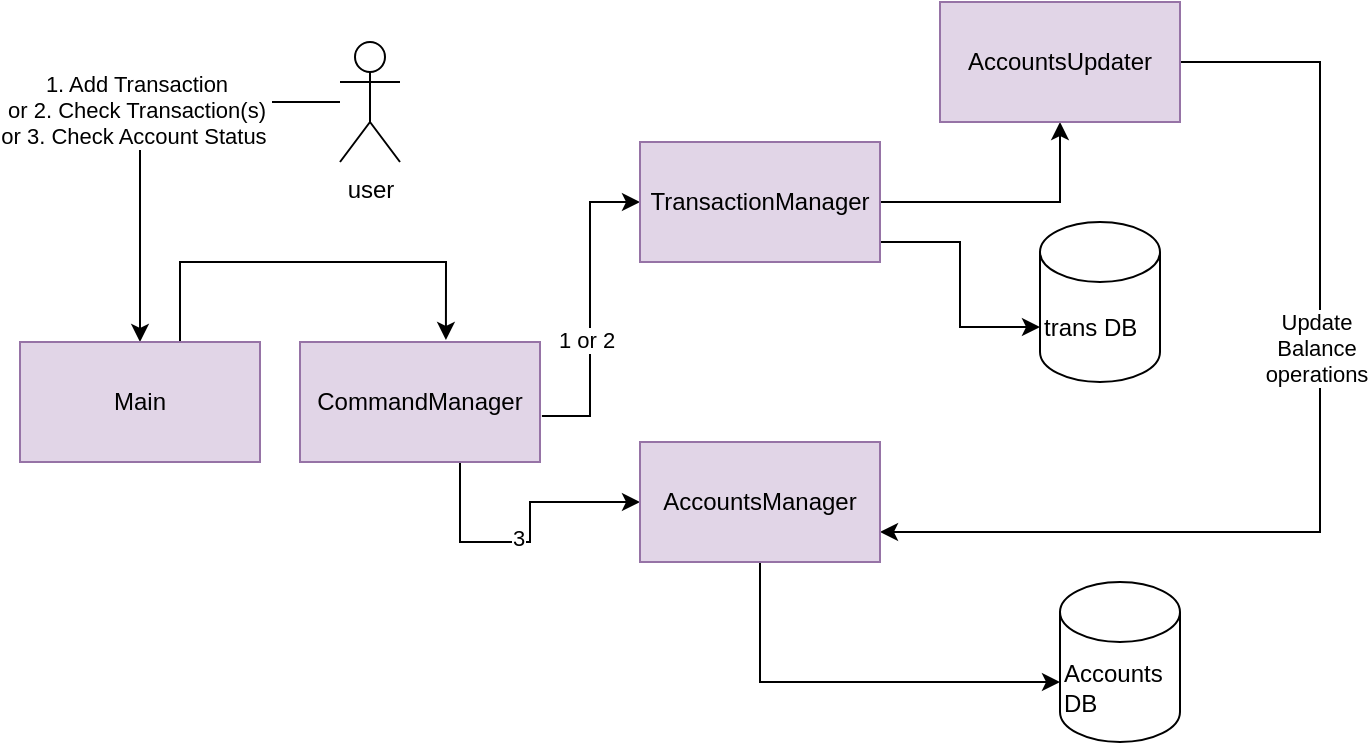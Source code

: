 <mxfile version="14.9.6" type="device" pages="3"><diagram id="Vb-tk30ftw8vMjBTLNLV" name="HLD"><mxGraphModel dx="1186" dy="725" grid="1" gridSize="10" guides="1" tooltips="1" connect="1" arrows="1" fold="1" page="1" pageScale="1" pageWidth="827" pageHeight="1169" math="0" shadow="0"><root><mxCell id="0"/><mxCell id="1" parent="0"/><mxCell id="-_7C8Q36fpUBjQMdAk2E-4" style="edgeStyle=orthogonalEdgeStyle;rounded=0;orthogonalLoop=1;jettySize=auto;html=1;" parent="1" source="-_7C8Q36fpUBjQMdAk2E-1" target="-_7C8Q36fpUBjQMdAk2E-3" edge="1"><mxGeometry relative="1" as="geometry"/></mxCell><mxCell id="-_7C8Q36fpUBjQMdAk2E-5" value="1. Add Transaction&lt;br&gt;or 2. Check Transaction(s)&lt;br&gt;or 3. Check Account Status&amp;nbsp;" style="edgeLabel;html=1;align=center;verticalAlign=middle;resizable=0;points=[];" parent="-_7C8Q36fpUBjQMdAk2E-4" vertex="1" connectable="0"><mxGeometry x="-0.056" y="-2" relative="1" as="geometry"><mxPoint as="offset"/></mxGeometry></mxCell><mxCell id="-_7C8Q36fpUBjQMdAk2E-1" value="user" style="shape=umlActor;verticalLabelPosition=bottom;verticalAlign=top;html=1;outlineConnect=0;" parent="1" vertex="1"><mxGeometry x="290" y="290" width="30" height="60" as="geometry"/></mxCell><mxCell id="9gveYvl_sBy4bHLRtzPe-2" style="edgeStyle=orthogonalEdgeStyle;rounded=0;orthogonalLoop=1;jettySize=auto;html=1;entryX=0;entryY=0.5;entryDx=0;entryDy=0;exitX=1.008;exitY=0.617;exitDx=0;exitDy=0;exitPerimeter=0;" parent="1" source="vs-Q7AdigIMnLLfjl2sd-1" target="9gveYvl_sBy4bHLRtzPe-1" edge="1"><mxGeometry relative="1" as="geometry"/></mxCell><mxCell id="9gveYvl_sBy4bHLRtzPe-3" value="1 or 2" style="edgeLabel;html=1;align=center;verticalAlign=middle;resizable=0;points=[];" parent="9gveYvl_sBy4bHLRtzPe-2" vertex="1" connectable="0"><mxGeometry x="-0.2" y="2" relative="1" as="geometry"><mxPoint as="offset"/></mxGeometry></mxCell><mxCell id="-dZwcNlI9GDMZUsrCV7k-7" style="edgeStyle=orthogonalEdgeStyle;rounded=0;orthogonalLoop=1;jettySize=auto;html=1;entryX=0;entryY=0.5;entryDx=0;entryDy=0;" parent="1" source="vs-Q7AdigIMnLLfjl2sd-1" target="-dZwcNlI9GDMZUsrCV7k-2" edge="1"><mxGeometry relative="1" as="geometry"><Array as="points"><mxPoint x="350" y="540"/><mxPoint x="385" y="540"/><mxPoint x="385" y="520"/></Array></mxGeometry></mxCell><mxCell id="-dZwcNlI9GDMZUsrCV7k-8" value="3" style="edgeLabel;html=1;align=center;verticalAlign=middle;resizable=0;points=[];" parent="-dZwcNlI9GDMZUsrCV7k-7" vertex="1" connectable="0"><mxGeometry x="-0.082" y="2" relative="1" as="geometry"><mxPoint as="offset"/></mxGeometry></mxCell><mxCell id="vs-Q7AdigIMnLLfjl2sd-2" style="edgeStyle=orthogonalEdgeStyle;rounded=0;orthogonalLoop=1;jettySize=auto;html=1;entryX=0.608;entryY=-0.017;entryDx=0;entryDy=0;entryPerimeter=0;" parent="1" source="-_7C8Q36fpUBjQMdAk2E-3" target="vs-Q7AdigIMnLLfjl2sd-1" edge="1"><mxGeometry relative="1" as="geometry"><mxPoint x="340" y="510" as="targetPoint"/><Array as="points"><mxPoint x="210" y="400"/><mxPoint x="343" y="400"/></Array></mxGeometry></mxCell><mxCell id="-_7C8Q36fpUBjQMdAk2E-3" value="Main" style="rounded=0;whiteSpace=wrap;html=1;fillColor=#e1d5e7;strokeColor=#9673a6;" parent="1" vertex="1"><mxGeometry x="130" y="440" width="120" height="60" as="geometry"/></mxCell><mxCell id="-dZwcNlI9GDMZUsrCV7k-3" style="edgeStyle=orthogonalEdgeStyle;rounded=0;orthogonalLoop=1;jettySize=auto;html=1;entryX=0.5;entryY=1;entryDx=0;entryDy=0;" parent="1" source="9gveYvl_sBy4bHLRtzPe-1" target="-dZwcNlI9GDMZUsrCV7k-1" edge="1"><mxGeometry relative="1" as="geometry"/></mxCell><mxCell id="-dZwcNlI9GDMZUsrCV7k-5" style="edgeStyle=orthogonalEdgeStyle;rounded=0;orthogonalLoop=1;jettySize=auto;html=1;entryX=0;entryY=0;entryDx=0;entryDy=52.5;entryPerimeter=0;" parent="1" source="9gveYvl_sBy4bHLRtzPe-1" target="-dZwcNlI9GDMZUsrCV7k-4" edge="1"><mxGeometry relative="1" as="geometry"><Array as="points"><mxPoint x="600" y="390"/><mxPoint x="600" y="433"/></Array></mxGeometry></mxCell><mxCell id="9gveYvl_sBy4bHLRtzPe-1" value="TransactionManager" style="rounded=0;whiteSpace=wrap;html=1;fillColor=#e1d5e7;strokeColor=#9673a6;" parent="1" vertex="1"><mxGeometry x="440" y="340" width="120" height="60" as="geometry"/></mxCell><mxCell id="-dZwcNlI9GDMZUsrCV7k-6" style="edgeStyle=orthogonalEdgeStyle;rounded=0;orthogonalLoop=1;jettySize=auto;html=1;entryX=1;entryY=0.75;entryDx=0;entryDy=0;" parent="1" source="-dZwcNlI9GDMZUsrCV7k-1" target="-dZwcNlI9GDMZUsrCV7k-2" edge="1"><mxGeometry relative="1" as="geometry"><Array as="points"><mxPoint x="780" y="300"/><mxPoint x="780" y="535"/></Array></mxGeometry></mxCell><mxCell id="ebMUpn-zs8xRtVyIjCLz-2" value="Update &lt;br&gt;Balance &lt;br&gt;operations" style="edgeLabel;html=1;align=center;verticalAlign=middle;resizable=0;points=[];" parent="-dZwcNlI9GDMZUsrCV7k-6" vertex="1" connectable="0"><mxGeometry x="-0.189" y="-2" relative="1" as="geometry"><mxPoint as="offset"/></mxGeometry></mxCell><mxCell id="-dZwcNlI9GDMZUsrCV7k-1" value="AccountsUpdater" style="rounded=0;whiteSpace=wrap;html=1;fillColor=#e1d5e7;strokeColor=#9673a6;" parent="1" vertex="1"><mxGeometry x="590" y="270" width="120" height="60" as="geometry"/></mxCell><mxCell id="ebMUpn-zs8xRtVyIjCLz-1" style="edgeStyle=orthogonalEdgeStyle;rounded=0;orthogonalLoop=1;jettySize=auto;html=1;" parent="1" source="-dZwcNlI9GDMZUsrCV7k-2" target="-dZwcNlI9GDMZUsrCV7k-9" edge="1"><mxGeometry relative="1" as="geometry"><Array as="points"><mxPoint x="500" y="610"/></Array></mxGeometry></mxCell><mxCell id="-dZwcNlI9GDMZUsrCV7k-2" value="AccountsManager" style="rounded=0;whiteSpace=wrap;html=1;fillColor=#e1d5e7;strokeColor=#9673a6;" parent="1" vertex="1"><mxGeometry x="440" y="490" width="120" height="60" as="geometry"/></mxCell><mxCell id="-dZwcNlI9GDMZUsrCV7k-4" value="trans DB" style="shape=cylinder3;whiteSpace=wrap;html=1;boundedLbl=1;backgroundOutline=1;size=15;align=left;" parent="1" vertex="1"><mxGeometry x="640" y="380" width="60" height="80" as="geometry"/></mxCell><mxCell id="-dZwcNlI9GDMZUsrCV7k-9" value="Accounts DB" style="shape=cylinder3;whiteSpace=wrap;html=1;boundedLbl=1;backgroundOutline=1;size=15;align=left;" parent="1" vertex="1"><mxGeometry x="650" y="560" width="60" height="80" as="geometry"/></mxCell><mxCell id="vs-Q7AdigIMnLLfjl2sd-1" value="CommandManager" style="rounded=0;whiteSpace=wrap;html=1;fillColor=#e1d5e7;strokeColor=#9673a6;" parent="1" vertex="1"><mxGeometry x="270" y="440" width="120" height="60" as="geometry"/></mxCell></root></mxGraphModel></diagram><diagram id="JLAhMNQzTyT5qTQWKMof" name="LLD"><mxGraphModel dx="1186" dy="1894" grid="1" gridSize="10" guides="1" tooltips="1" connect="1" arrows="1" fold="1" page="1" pageScale="1" pageWidth="827" pageHeight="1169" math="0" shadow="0"><root><mxCell id="hGNX6rLnnjMWMwp5fgwa-0"/><mxCell id="hGNX6rLnnjMWMwp5fgwa-1" parent="hGNX6rLnnjMWMwp5fgwa-0"/><mxCell id="-F5hIWtHz1NrazbuDl5s-0" value="Transaction&lt;br&gt;id: int&lt;br&gt;timestamp: TimeStamp&lt;br&gt;transactionVaue: TransactionValue&lt;br&gt;comments: Comments&lt;br&gt;to: *Account&lt;br&gt;from: *Account" style="rounded=0;whiteSpace=wrap;html=1;fillColor=#d5e8d4;strokeColor=#82b366;" parent="hGNX6rLnnjMWMwp5fgwa-1" vertex="1"><mxGeometry x="60" y="-295" width="190" height="120" as="geometry"/></mxCell><mxCell id="lmXseg8YzpKc3TaLewBm-5" value="Account (Struct)&lt;br&gt;name: string&amp;nbsp;&lt;br&gt;value: AccountValue" style="rounded=0;whiteSpace=wrap;html=1;fillColor=#d5e8d4;strokeColor=#82b366;" parent="hGNX6rLnnjMWMwp5fgwa-1" vertex="1"><mxGeometry x="360" y="-270" width="200" height="70" as="geometry"/></mxCell><mxCell id="lmXseg8YzpKc3TaLewBm-6" value="TransactionValue (Struct)&lt;br&gt;value: int&lt;br&gt;currency: Currency&amp;nbsp;" style="rounded=0;whiteSpace=wrap;html=1;fillColor=#d5e8d4;strokeColor=#82b366;" parent="hGNX6rLnnjMWMwp5fgwa-1" vertex="1"><mxGeometry x="570" y="-350" width="200" height="70" as="geometry"/></mxCell><mxCell id="lmXseg8YzpKc3TaLewBm-7" value="Currency(Enum)" style="rounded=0;whiteSpace=wrap;html=1;fillColor=#d5e8d4;strokeColor=#82b366;" parent="hGNX6rLnnjMWMwp5fgwa-1" vertex="1"><mxGeometry x="360" y="-450" width="200" height="70" as="geometry"/></mxCell><mxCell id="YnQ04s1rttIlmckmibOy-10" style="edgeStyle=orthogonalEdgeStyle;rounded=0;orthogonalLoop=1;jettySize=auto;html=1;" parent="hGNX6rLnnjMWMwp5fgwa-1" source="frwPVv0oRVw93qK2JDt_-2" target="YnQ04s1rttIlmckmibOy-7" edge="1"><mxGeometry relative="1" as="geometry"/></mxCell><mxCell id="frwPVv0oRVw93qK2JDt_-2" value="&lt;b&gt;TransactionManager&lt;br&gt;&lt;/b&gt;createTransaction(Transaction) (Response, error)&lt;br&gt;getTransaction(transactionId int) (Transaction, error)&lt;br&gt;getTransactionsByDate(startdate&amp;nbsp;TimeStamp, enddate&amp;nbsp;TimeStamp) (List[Transaction], error)" style="rounded=0;whiteSpace=wrap;html=1;fillColor=#e1d5e7;strokeColor=#9673a6;" parent="hGNX6rLnnjMWMwp5fgwa-1" vertex="1"><mxGeometry x="110" y="840" width="520" height="80" as="geometry"/></mxCell><mxCell id="YnQ04s1rttIlmckmibOy-8" style="edgeStyle=orthogonalEdgeStyle;rounded=0;orthogonalLoop=1;jettySize=auto;html=1;entryX=0;entryY=0.5;entryDx=0;entryDy=0;" parent="hGNX6rLnnjMWMwp5fgwa-1" source="YnQ04s1rttIlmckmibOy-0" target="YnQ04s1rttIlmckmibOy-6" edge="1"><mxGeometry relative="1" as="geometry"/></mxCell><mxCell id="YnQ04s1rttIlmckmibOy-0" value="&lt;b&gt;AccountsManager&lt;br&gt;&lt;/b&gt;createAccount(name) (Response, error)&lt;br&gt;getBalance(name) (AccountValue, error)&lt;br&gt;updateBalance(name,&amp;nbsp;AccountValue) (Response, error)&lt;br&gt;getAccount(name) (Account, error)&lt;br&gt;renameAccount(oldName, newName) (Response, error)" style="rounded=0;whiteSpace=wrap;html=1;fillColor=#e1d5e7;strokeColor=#9673a6;" parent="hGNX6rLnnjMWMwp5fgwa-1" vertex="1"><mxGeometry x="121" y="640" width="330" height="100" as="geometry"/></mxCell><mxCell id="YnQ04s1rttIlmckmibOy-6" value="Account Table&lt;br&gt;account_name, timestamp, accountValue" style="rounded=0;whiteSpace=wrap;html=1;" parent="hGNX6rLnnjMWMwp5fgwa-1" vertex="1"><mxGeometry x="580" y="555" width="242" height="60" as="geometry"/></mxCell><mxCell id="YnQ04s1rttIlmckmibOy-7" value="Transaction Table&lt;br&gt;transactionId, timestamp, type, to, from, comments" style="rounded=0;whiteSpace=wrap;html=1;" parent="hGNX6rLnnjMWMwp5fgwa-1" vertex="1"><mxGeometry x="260" y="990" width="330" height="60" as="geometry"/></mxCell><mxCell id="YnQ04s1rttIlmckmibOy-9" value="AccountValue (Struct)&lt;br&gt;value: int&lt;br&gt;currency: Currency&amp;nbsp;" style="rounded=0;whiteSpace=wrap;html=1;fillColor=#d5e8d4;strokeColor=#82b366;" parent="hGNX6rLnnjMWMwp5fgwa-1" vertex="1"><mxGeometry x="360" y="-350" width="200" height="70" as="geometry"/></mxCell><mxCell id="SEoanj32ckf1D8AobCXg-0" value="Response(Type string)&lt;br&gt;print()&lt;br&gt;stinger()" style="rounded=0;whiteSpace=wrap;html=1;fillColor=#d5e8d4;strokeColor=#82b366;" parent="hGNX6rLnnjMWMwp5fgwa-1" vertex="1"><mxGeometry x="570" y="-80" width="200" height="70" as="geometry"/></mxCell><mxCell id="SjqLLPPLHTN6e16xPOK6-0" value="TimeStamp(Type string)&lt;br&gt;getTS() TimeStamp&lt;br&gt;GetDate() string&lt;br&gt;validateTS()" style="rounded=0;whiteSpace=wrap;html=1;fillColor=#d5e8d4;strokeColor=#82b366;" parent="hGNX6rLnnjMWMwp5fgwa-1" vertex="1"><mxGeometry x="360" y="-160" width="200" height="70" as="geometry"/></mxCell><mxCell id="-PxzkCx1hR7UUoMOL5vH-0" style="edgeStyle=orthogonalEdgeStyle;rounded=0;orthogonalLoop=1;jettySize=auto;html=1;entryX=0;entryY=0.5;entryDx=0;entryDy=0;dashed=1;" parent="hGNX6rLnnjMWMwp5fgwa-1" source="CV7zwYcKeFd8MiRiVAoW-0" target="YnQ04s1rttIlmckmibOy-0" edge="1"><mxGeometry relative="1" as="geometry"/></mxCell><mxCell id="CV7zwYcKeFd8MiRiVAoW-0" value="&lt;b&gt;AccountsUpdater&lt;/b&gt;&lt;br&gt;updateBalance(name,&amp;nbsp;AccountValue) (Response, error)" style="rounded=0;whiteSpace=wrap;html=1;fillColor=#e1d5e7;strokeColor=#9673a6;" parent="hGNX6rLnnjMWMwp5fgwa-1" vertex="1"><mxGeometry x="110" y="490" width="321" height="80" as="geometry"/></mxCell><mxCell id="TlKB4B7dq0NlBEfjqtxx-0" value="&lt;b&gt;CommandManager&lt;br&gt;&lt;/b&gt;executeCommand(command Command) (Response, error)&lt;br&gt;&lt;i&gt;- allocate command to transaction manager or accounts manager&lt;br&gt;- validates commands&lt;br&gt;&lt;/i&gt;" style="rounded=0;whiteSpace=wrap;html=1;fillColor=#e1d5e7;strokeColor=#9673a6;" parent="hGNX6rLnnjMWMwp5fgwa-1" vertex="1"><mxGeometry x="102" y="1230" width="368" height="80" as="geometry"/></mxCell><mxCell id="arfzNv-VXS6YDO67etap-0" value="Command(Type string)&lt;br&gt;print()&lt;br&gt;stringer()" style="rounded=0;whiteSpace=wrap;html=1;fillColor=#d5e8d4;strokeColor=#82b366;" parent="hGNX6rLnnjMWMwp5fgwa-1" vertex="1"><mxGeometry x="361" y="-80" width="200" height="70" as="geometry"/></mxCell><mxCell id="kRiokKXwMmLSYRsiWrnr-0" value="&lt;b&gt;Exceptions&lt;/b&gt;&lt;br&gt;InvalidCommanException&lt;br&gt;TransactionNotFoundException&lt;br&gt;TransactionCreationException&lt;br&gt;InsufficientBalanceException&lt;br&gt;AccountCreationException&lt;br&gt;AccountNotFoundException&lt;br&gt;AccountUpdateException" style="rounded=0;whiteSpace=wrap;html=1;fillColor=#d5e8d4;strokeColor=#82b366;" parent="hGNX6rLnnjMWMwp5fgwa-1" vertex="1"><mxGeometry x="60" y="-450" width="250" height="130" as="geometry"/></mxCell><mxCell id="2bpd9unrzw6eZKLGphv0-0" value="Comments(Type string)&lt;br&gt;print()&lt;br&gt;stinger()" style="rounded=0;whiteSpace=wrap;html=1;fillColor=#d5e8d4;strokeColor=#82b366;" parent="hGNX6rLnnjMWMwp5fgwa-1" vertex="1"><mxGeometry x="570" y="-160" width="200" height="70" as="geometry"/></mxCell></root></mxGraphModel></diagram><diagram id="HKGH-cJ5U7z1WbK3QutI" name="pointers"><mxGraphModel dx="1186" dy="725" grid="1" gridSize="10" guides="1" tooltips="1" connect="1" arrows="1" fold="1" page="1" pageScale="1" pageWidth="827" pageHeight="1169" math="0" shadow="0"><root><mxCell id="7FTOfkrb1EjYhWS3VwpA-0"/><mxCell id="7FTOfkrb1EjYhWS3VwpA-1" parent="7FTOfkrb1EjYhWS3VwpA-0"/><mxCell id="7FTOfkrb1EjYhWS3VwpA-2" value="&lt;b&gt;Important Ideas:&lt;br&gt;&lt;/b&gt;1. accounts can not be deleted.&lt;br&gt;2. transactions can not be deleted.&lt;br&gt;3. adjustment via transaction +ve/-ve.&lt;br&gt;4. Account balance can not become -ve" style="rounded=0;whiteSpace=wrap;html=1;align=left;" parent="7FTOfkrb1EjYhWS3VwpA-1" vertex="1"><mxGeometry x="70" y="90" width="250" height="100" as="geometry"/></mxCell><mxCell id="7S6PfFyXo6Z58oaUGL7e-0" value="&lt;b&gt;Flow:&lt;br&gt;&lt;/b&gt;1. User session.&lt;br&gt;2. main - add transaction&amp;nbsp;&lt;br&gt;3. main - check account status&lt;br&gt;4. main - check transactions" style="rounded=0;whiteSpace=wrap;html=1;align=left;" parent="7FTOfkrb1EjYhWS3VwpA-1" vertex="1"><mxGeometry x="360" y="90" width="250" height="100" as="geometry"/></mxCell></root></mxGraphModel></diagram></mxfile>